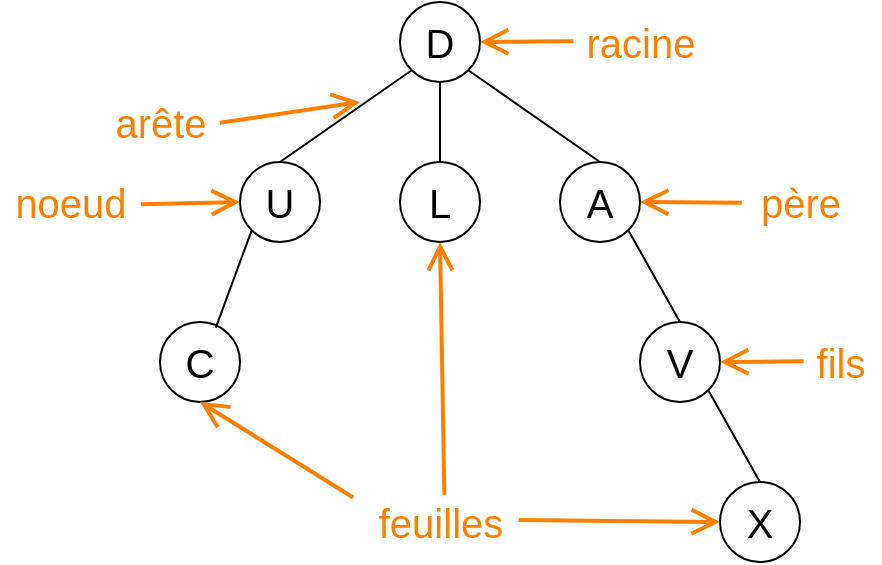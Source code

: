 <mxfile version="19.0.3" type="device"><diagram id="IZZJrakXTB2XNluh2UcN" name="Page-1"><mxGraphModel dx="850" dy="584" grid="1" gridSize="10" guides="1" tooltips="1" connect="1" arrows="1" fold="1" page="1" pageScale="1" pageWidth="1169" pageHeight="827" math="0" shadow="0"><root><mxCell id="0"/><mxCell id="1" parent="0"/><mxCell id="DRbmc5h68qz8AY9gu2UF-1" value="&lt;font style=&quot;font-size: 20px;&quot;&gt;D&lt;/font&gt;" style="ellipse;whiteSpace=wrap;html=1;" vertex="1" parent="1"><mxGeometry x="400" y="40" width="40" height="40" as="geometry"/></mxCell><mxCell id="DRbmc5h68qz8AY9gu2UF-3" value="&lt;font style=&quot;font-size: 20px;&quot;&gt;U&lt;/font&gt;" style="ellipse;whiteSpace=wrap;html=1;" vertex="1" parent="1"><mxGeometry x="320" y="120" width="40" height="40" as="geometry"/></mxCell><mxCell id="DRbmc5h68qz8AY9gu2UF-4" value="&lt;font style=&quot;font-size: 20px;&quot;&gt;C&lt;/font&gt;" style="ellipse;whiteSpace=wrap;html=1;" vertex="1" parent="1"><mxGeometry x="280" y="200" width="40" height="40" as="geometry"/></mxCell><mxCell id="DRbmc5h68qz8AY9gu2UF-5" value="&lt;font style=&quot;font-size: 20px;&quot;&gt;L&lt;/font&gt;" style="ellipse;whiteSpace=wrap;html=1;" vertex="1" parent="1"><mxGeometry x="400" y="120" width="40" height="40" as="geometry"/></mxCell><mxCell id="DRbmc5h68qz8AY9gu2UF-6" value="&lt;font style=&quot;font-size: 20px;&quot;&gt;A&lt;/font&gt;" style="ellipse;whiteSpace=wrap;html=1;" vertex="1" parent="1"><mxGeometry x="480" y="120" width="40" height="40" as="geometry"/></mxCell><mxCell id="DRbmc5h68qz8AY9gu2UF-7" value="&lt;font style=&quot;font-size: 20px;&quot;&gt;V&lt;br&gt;&lt;/font&gt;" style="ellipse;whiteSpace=wrap;html=1;" vertex="1" parent="1"><mxGeometry x="520" y="200" width="40" height="40" as="geometry"/></mxCell><mxCell id="DRbmc5h68qz8AY9gu2UF-8" value="&lt;font style=&quot;font-size: 20px;&quot;&gt;X&lt;/font&gt;" style="ellipse;whiteSpace=wrap;html=1;" vertex="1" parent="1"><mxGeometry x="560" y="280" width="40" height="40" as="geometry"/></mxCell><mxCell id="DRbmc5h68qz8AY9gu2UF-9" value="" style="endArrow=none;html=1;rounded=0;fontSize=20;entryX=0;entryY=1;entryDx=0;entryDy=0;exitX=0.5;exitY=0;exitDx=0;exitDy=0;" edge="1" parent="1" source="DRbmc5h68qz8AY9gu2UF-3" target="DRbmc5h68qz8AY9gu2UF-1"><mxGeometry width="50" height="50" relative="1" as="geometry"><mxPoint x="410" y="320" as="sourcePoint"/><mxPoint x="460" y="270" as="targetPoint"/></mxGeometry></mxCell><mxCell id="DRbmc5h68qz8AY9gu2UF-10" value="" style="endArrow=none;html=1;rounded=0;fontSize=20;entryX=0.5;entryY=1;entryDx=0;entryDy=0;exitX=0.5;exitY=0;exitDx=0;exitDy=0;" edge="1" parent="1" source="DRbmc5h68qz8AY9gu2UF-5" target="DRbmc5h68qz8AY9gu2UF-1"><mxGeometry width="50" height="50" relative="1" as="geometry"><mxPoint x="410" y="320" as="sourcePoint"/><mxPoint x="460" y="270" as="targetPoint"/></mxGeometry></mxCell><mxCell id="DRbmc5h68qz8AY9gu2UF-11" value="" style="endArrow=none;html=1;rounded=0;fontSize=20;entryX=1;entryY=1;entryDx=0;entryDy=0;exitX=0.5;exitY=0;exitDx=0;exitDy=0;" edge="1" parent="1" source="DRbmc5h68qz8AY9gu2UF-6" target="DRbmc5h68qz8AY9gu2UF-1"><mxGeometry width="50" height="50" relative="1" as="geometry"><mxPoint x="410" y="320" as="sourcePoint"/><mxPoint x="460" y="270" as="targetPoint"/></mxGeometry></mxCell><mxCell id="DRbmc5h68qz8AY9gu2UF-12" value="" style="endArrow=none;html=1;rounded=0;fontSize=20;entryX=0;entryY=1;entryDx=0;entryDy=0;exitX=0.698;exitY=0.071;exitDx=0;exitDy=0;exitPerimeter=0;" edge="1" parent="1" source="DRbmc5h68qz8AY9gu2UF-4" target="DRbmc5h68qz8AY9gu2UF-3"><mxGeometry width="50" height="50" relative="1" as="geometry"><mxPoint x="410" y="320" as="sourcePoint"/><mxPoint x="460" y="270" as="targetPoint"/></mxGeometry></mxCell><mxCell id="DRbmc5h68qz8AY9gu2UF-13" value="" style="endArrow=none;html=1;rounded=0;fontSize=20;entryX=1;entryY=1;entryDx=0;entryDy=0;exitX=0.5;exitY=0;exitDx=0;exitDy=0;" edge="1" parent="1" source="DRbmc5h68qz8AY9gu2UF-7" target="DRbmc5h68qz8AY9gu2UF-6"><mxGeometry width="50" height="50" relative="1" as="geometry"><mxPoint x="410" y="320" as="sourcePoint"/><mxPoint x="460" y="270" as="targetPoint"/></mxGeometry></mxCell><mxCell id="DRbmc5h68qz8AY9gu2UF-14" value="" style="endArrow=none;html=1;rounded=0;fontSize=20;entryX=1;entryY=1;entryDx=0;entryDy=0;exitX=0.5;exitY=0;exitDx=0;exitDy=0;" edge="1" parent="1" source="DRbmc5h68qz8AY9gu2UF-8" target="DRbmc5h68qz8AY9gu2UF-7"><mxGeometry width="50" height="50" relative="1" as="geometry"><mxPoint x="410" y="320" as="sourcePoint"/><mxPoint x="460" y="270" as="targetPoint"/></mxGeometry></mxCell><mxCell id="DRbmc5h68qz8AY9gu2UF-15" value="&lt;font color=&quot;#ff8000&quot;&gt;racine&lt;/font&gt;" style="text;html=1;align=center;verticalAlign=middle;resizable=0;points=[];autosize=1;strokeColor=none;fillColor=none;fontSize=20;" vertex="1" parent="1"><mxGeometry x="485" y="45" width="70" height="30" as="geometry"/></mxCell><mxCell id="DRbmc5h68qz8AY9gu2UF-16" value="&lt;font color=&quot;#ff8000&quot;&gt;arête&lt;/font&gt;" style="text;html=1;align=center;verticalAlign=middle;resizable=0;points=[];autosize=1;strokeColor=none;fillColor=none;fontSize=20;" vertex="1" parent="1"><mxGeometry x="250" y="85" width="60" height="30" as="geometry"/></mxCell><mxCell id="DRbmc5h68qz8AY9gu2UF-17" value="&lt;font color=&quot;#ff8000&quot;&gt;noeud&lt;/font&gt;" style="text;html=1;align=center;verticalAlign=middle;resizable=0;points=[];autosize=1;strokeColor=none;fillColor=none;fontSize=20;" vertex="1" parent="1"><mxGeometry x="200" y="125" width="70" height="30" as="geometry"/></mxCell><mxCell id="DRbmc5h68qz8AY9gu2UF-18" value="&lt;font color=&quot;#ff8000&quot;&gt;père&lt;/font&gt;" style="text;html=1;align=center;verticalAlign=middle;resizable=0;points=[];autosize=1;strokeColor=none;fillColor=none;fontSize=20;" vertex="1" parent="1"><mxGeometry x="570" y="125" width="60" height="30" as="geometry"/></mxCell><mxCell id="DRbmc5h68qz8AY9gu2UF-19" value="&lt;font color=&quot;#ff8000&quot;&gt;fils&lt;/font&gt;" style="text;html=1;align=center;verticalAlign=middle;resizable=0;points=[];autosize=1;strokeColor=none;fillColor=none;fontSize=20;" vertex="1" parent="1"><mxGeometry x="600" y="205" width="40" height="30" as="geometry"/></mxCell><mxCell id="DRbmc5h68qz8AY9gu2UF-20" value="&lt;font color=&quot;#ff8000&quot;&gt;feuilles&lt;/font&gt;" style="text;html=1;align=center;verticalAlign=middle;resizable=0;points=[];autosize=1;strokeColor=none;fillColor=none;fontSize=20;" vertex="1" parent="1"><mxGeometry x="380" y="285" width="80" height="30" as="geometry"/></mxCell><mxCell id="DRbmc5h68qz8AY9gu2UF-21" value="" style="endArrow=open;html=1;rounded=0;fontSize=20;fontColor=#FF8000;exitX=-0.043;exitY=0.091;exitDx=0;exitDy=0;exitPerimeter=0;entryX=0.5;entryY=1;entryDx=0;entryDy=0;endFill=0;strokeColor=#FF8000;strokeWidth=2;targetPerimeterSpacing=6;sourcePerimeterSpacing=6;endSize=10;startSize=7;" edge="1" parent="1" source="DRbmc5h68qz8AY9gu2UF-20" target="DRbmc5h68qz8AY9gu2UF-4"><mxGeometry width="50" height="50" relative="1" as="geometry"><mxPoint x="410" y="320" as="sourcePoint"/><mxPoint x="460" y="270" as="targetPoint"/></mxGeometry></mxCell><mxCell id="DRbmc5h68qz8AY9gu2UF-22" value="" style="endArrow=open;html=1;rounded=0;fontSize=20;fontColor=#FF8000;exitX=0.527;exitY=0.045;exitDx=0;exitDy=0;exitPerimeter=0;entryX=0.5;entryY=1;entryDx=0;entryDy=0;endFill=0;strokeColor=#FF8000;strokeWidth=2;targetPerimeterSpacing=6;sourcePerimeterSpacing=6;endSize=10;startSize=7;" edge="1" parent="1" source="DRbmc5h68qz8AY9gu2UF-20" target="DRbmc5h68qz8AY9gu2UF-5"><mxGeometry width="50" height="50" relative="1" as="geometry"><mxPoint x="413.92" y="292.84" as="sourcePoint"/><mxPoint x="310" y="250" as="targetPoint"/></mxGeometry></mxCell><mxCell id="DRbmc5h68qz8AY9gu2UF-23" value="" style="endArrow=open;html=1;rounded=0;fontSize=20;fontColor=#FF8000;exitX=0.992;exitY=0.466;exitDx=0;exitDy=0;exitPerimeter=0;entryX=0;entryY=0.5;entryDx=0;entryDy=0;endFill=0;strokeColor=#FF8000;strokeWidth=2;targetPerimeterSpacing=6;sourcePerimeterSpacing=6;endSize=10;startSize=7;" edge="1" parent="1" source="DRbmc5h68qz8AY9gu2UF-20" target="DRbmc5h68qz8AY9gu2UF-8"><mxGeometry width="50" height="50" relative="1" as="geometry"><mxPoint x="423.92" y="302.84" as="sourcePoint"/><mxPoint x="320" y="260" as="targetPoint"/></mxGeometry></mxCell><mxCell id="DRbmc5h68qz8AY9gu2UF-24" value="" style="endArrow=open;html=1;rounded=0;fontSize=20;fontColor=#FF8000;exitX=0.045;exitY=0.489;exitDx=0;exitDy=0;exitPerimeter=0;entryX=1;entryY=0.5;entryDx=0;entryDy=0;endFill=0;strokeColor=#FF8000;strokeWidth=2;targetPerimeterSpacing=6;sourcePerimeterSpacing=6;endSize=10;startSize=7;" edge="1" parent="1" source="DRbmc5h68qz8AY9gu2UF-19" target="DRbmc5h68qz8AY9gu2UF-7"><mxGeometry width="50" height="50" relative="1" as="geometry"><mxPoint x="433.92" y="312.84" as="sourcePoint"/><mxPoint x="330" y="270" as="targetPoint"/></mxGeometry></mxCell><mxCell id="DRbmc5h68qz8AY9gu2UF-25" value="" style="endArrow=open;html=1;rounded=0;fontSize=20;fontColor=#FF8000;entryX=1;entryY=0.5;entryDx=0;entryDy=0;endFill=0;strokeColor=#FF8000;strokeWidth=2;targetPerimeterSpacing=6;sourcePerimeterSpacing=6;endSize=10;startSize=7;exitX=0.015;exitY=0.513;exitDx=0;exitDy=0;exitPerimeter=0;" edge="1" parent="1" source="DRbmc5h68qz8AY9gu2UF-18" target="DRbmc5h68qz8AY9gu2UF-6"><mxGeometry width="50" height="50" relative="1" as="geometry"><mxPoint x="560" y="160" as="sourcePoint"/><mxPoint x="570" y="230" as="targetPoint"/></mxGeometry></mxCell><mxCell id="DRbmc5h68qz8AY9gu2UF-26" value="" style="endArrow=open;html=1;rounded=0;fontSize=20;fontColor=#FF8000;exitX=0.024;exitY=0.489;exitDx=0;exitDy=0;exitPerimeter=0;entryX=1;entryY=0.5;entryDx=0;entryDy=0;endFill=0;strokeColor=#FF8000;strokeWidth=2;targetPerimeterSpacing=6;sourcePerimeterSpacing=6;endSize=10;startSize=7;" edge="1" parent="1" source="DRbmc5h68qz8AY9gu2UF-15" target="DRbmc5h68qz8AY9gu2UF-1"><mxGeometry width="50" height="50" relative="1" as="geometry"><mxPoint x="621.8" y="239.67" as="sourcePoint"/><mxPoint x="580" y="240" as="targetPoint"/></mxGeometry></mxCell><mxCell id="DRbmc5h68qz8AY9gu2UF-27" value="" style="endArrow=open;html=1;rounded=0;fontSize=20;fontColor=#FF8000;exitX=0.998;exitY=0.513;exitDx=0;exitDy=0;exitPerimeter=0;endFill=0;strokeColor=#FF8000;strokeWidth=2;targetPerimeterSpacing=6;sourcePerimeterSpacing=6;endSize=10;startSize=7;" edge="1" parent="1" source="DRbmc5h68qz8AY9gu2UF-16"><mxGeometry width="50" height="50" relative="1" as="geometry"><mxPoint x="631.8" y="249.67" as="sourcePoint"/><mxPoint x="380" y="90" as="targetPoint"/></mxGeometry></mxCell><mxCell id="DRbmc5h68qz8AY9gu2UF-28" value="" style="endArrow=open;html=1;rounded=0;fontSize=20;fontColor=#FF8000;exitX=1.008;exitY=0.536;exitDx=0;exitDy=0;exitPerimeter=0;entryX=0;entryY=0.5;entryDx=0;entryDy=0;endFill=0;strokeColor=#FF8000;strokeWidth=2;targetPerimeterSpacing=6;sourcePerimeterSpacing=6;endSize=10;startSize=7;" edge="1" parent="1" source="DRbmc5h68qz8AY9gu2UF-17" target="DRbmc5h68qz8AY9gu2UF-3"><mxGeometry width="50" height="50" relative="1" as="geometry"><mxPoint x="641.8" y="259.67" as="sourcePoint"/><mxPoint x="600" y="260" as="targetPoint"/></mxGeometry></mxCell></root></mxGraphModel></diagram></mxfile>